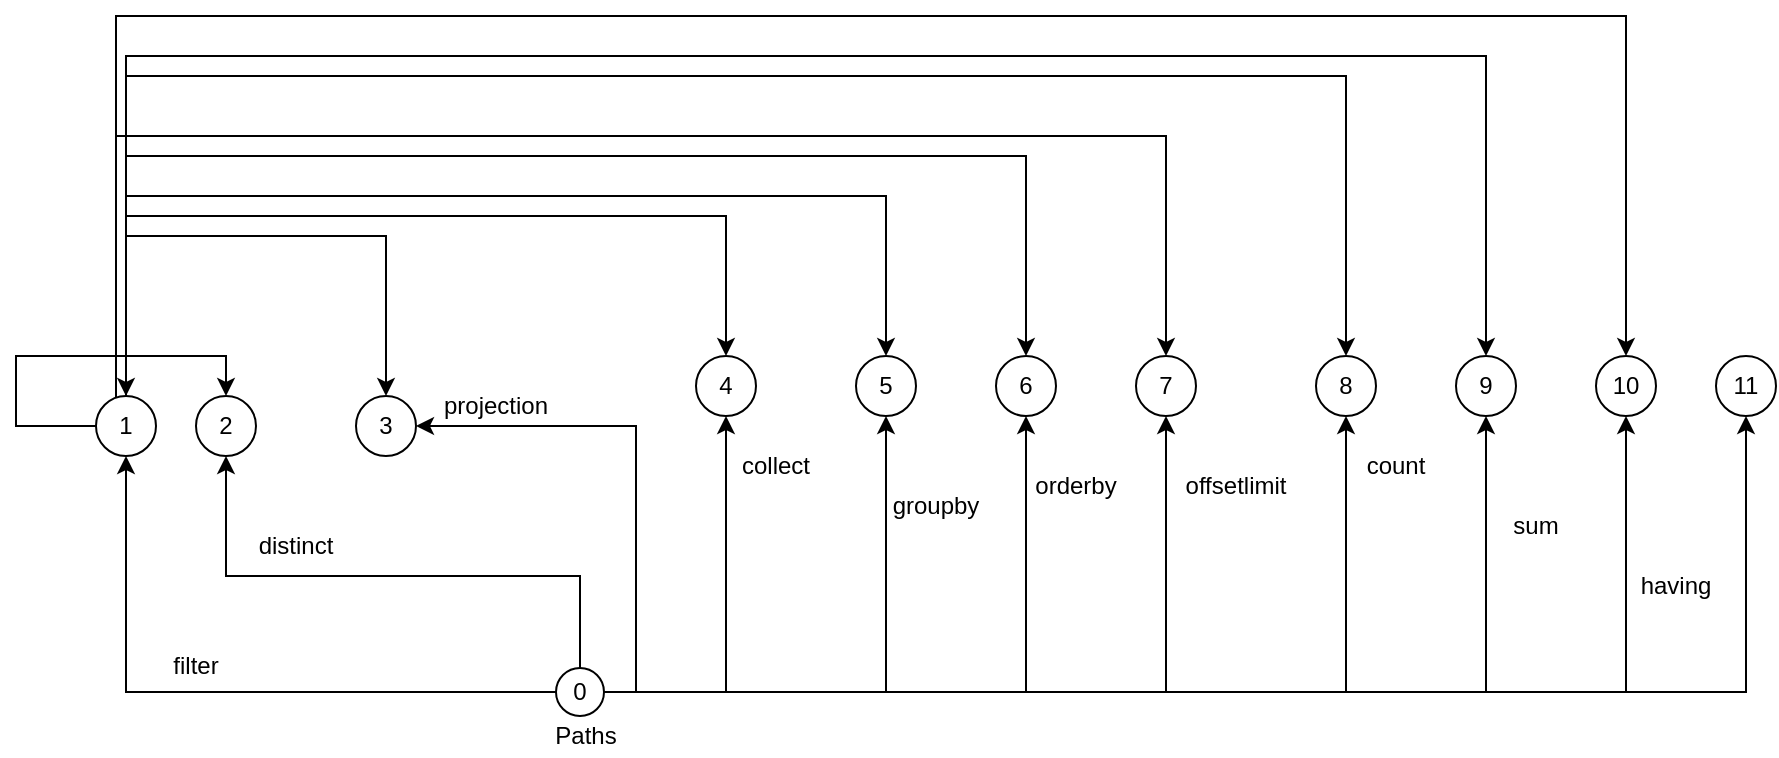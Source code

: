 <mxfile version="16.6.4" type="device"><diagram id="PJQhD1bll54iJ55O-S44" name="Page-1"><mxGraphModel dx="1108" dy="442" grid="1" gridSize="10" guides="1" tooltips="1" connect="1" arrows="1" fold="1" page="1" pageScale="1" pageWidth="827" pageHeight="1169" math="0" shadow="0"><root><mxCell id="0"/><mxCell id="1" parent="0"/><mxCell id="Un36EEodhtrUgS2pjCoR-6" style="edgeStyle=orthogonalEdgeStyle;rounded=0;orthogonalLoop=1;jettySize=auto;html=1;entryX=0.5;entryY=1;entryDx=0;entryDy=0;" parent="1" source="Un36EEodhtrUgS2pjCoR-1" target="Un36EEodhtrUgS2pjCoR-4" edge="1"><mxGeometry relative="1" as="geometry"/></mxCell><mxCell id="Un36EEodhtrUgS2pjCoR-9" style="edgeStyle=orthogonalEdgeStyle;rounded=0;orthogonalLoop=1;jettySize=auto;html=1;entryX=0.5;entryY=1;entryDx=0;entryDy=0;" parent="1" source="Un36EEodhtrUgS2pjCoR-1" target="Un36EEodhtrUgS2pjCoR-8" edge="1"><mxGeometry relative="1" as="geometry"><Array as="points"><mxPoint x="402" y="340"/><mxPoint x="225" y="340"/></Array></mxGeometry></mxCell><mxCell id="Un36EEodhtrUgS2pjCoR-11" style="edgeStyle=orthogonalEdgeStyle;rounded=0;orthogonalLoop=1;jettySize=auto;html=1;entryX=1;entryY=0.5;entryDx=0;entryDy=0;" parent="1" source="Un36EEodhtrUgS2pjCoR-1" target="Un36EEodhtrUgS2pjCoR-10" edge="1"><mxGeometry relative="1" as="geometry"><mxPoint x="440" y="290" as="targetPoint"/><Array as="points"><mxPoint x="430" y="398"/><mxPoint x="430" y="265"/></Array></mxGeometry></mxCell><mxCell id="Un36EEodhtrUgS2pjCoR-19" style="edgeStyle=orthogonalEdgeStyle;rounded=0;orthogonalLoop=1;jettySize=auto;html=1;entryX=0.5;entryY=1;entryDx=0;entryDy=0;" parent="1" source="Un36EEodhtrUgS2pjCoR-1" target="Un36EEodhtrUgS2pjCoR-18" edge="1"><mxGeometry relative="1" as="geometry"><Array as="points"><mxPoint x="475" y="398"/></Array></mxGeometry></mxCell><mxCell id="Un36EEodhtrUgS2pjCoR-24" style="edgeStyle=orthogonalEdgeStyle;rounded=0;orthogonalLoop=1;jettySize=auto;html=1;entryX=0.5;entryY=1;entryDx=0;entryDy=0;" parent="1" source="Un36EEodhtrUgS2pjCoR-1" target="Un36EEodhtrUgS2pjCoR-22" edge="1"><mxGeometry relative="1" as="geometry"><Array as="points"><mxPoint x="555" y="398"/></Array></mxGeometry></mxCell><mxCell id="Un36EEodhtrUgS2pjCoR-26" style="edgeStyle=orthogonalEdgeStyle;rounded=0;orthogonalLoop=1;jettySize=auto;html=1;" parent="1" source="Un36EEodhtrUgS2pjCoR-1" target="Un36EEodhtrUgS2pjCoR-25" edge="1"><mxGeometry relative="1" as="geometry"><Array as="points"><mxPoint x="625" y="398"/></Array></mxGeometry></mxCell><mxCell id="Un36EEodhtrUgS2pjCoR-40" style="edgeStyle=orthogonalEdgeStyle;rounded=0;orthogonalLoop=1;jettySize=auto;html=1;entryX=0.5;entryY=1;entryDx=0;entryDy=0;" parent="1" source="Un36EEodhtrUgS2pjCoR-1" target="Un36EEodhtrUgS2pjCoR-39" edge="1"><mxGeometry relative="1" as="geometry"/></mxCell><mxCell id="Un36EEodhtrUgS2pjCoR-43" style="edgeStyle=orthogonalEdgeStyle;rounded=0;orthogonalLoop=1;jettySize=auto;html=1;entryX=0.5;entryY=1;entryDx=0;entryDy=0;" parent="1" source="Un36EEodhtrUgS2pjCoR-1" target="Un36EEodhtrUgS2pjCoR-42" edge="1"><mxGeometry relative="1" as="geometry"/></mxCell><mxCell id="Un36EEodhtrUgS2pjCoR-51" style="edgeStyle=orthogonalEdgeStyle;rounded=0;orthogonalLoop=1;jettySize=auto;html=1;entryX=0.5;entryY=1;entryDx=0;entryDy=0;entryPerimeter=0;" parent="1" source="Un36EEodhtrUgS2pjCoR-1" target="Un36EEodhtrUgS2pjCoR-48" edge="1"><mxGeometry relative="1" as="geometry"/></mxCell><mxCell id="Un36EEodhtrUgS2pjCoR-53" style="edgeStyle=orthogonalEdgeStyle;rounded=0;orthogonalLoop=1;jettySize=auto;html=1;entryX=0.5;entryY=1;entryDx=0;entryDy=0;" parent="1" source="Un36EEodhtrUgS2pjCoR-1" target="Un36EEodhtrUgS2pjCoR-49" edge="1"><mxGeometry relative="1" as="geometry"><mxPoint x="930" y="398" as="targetPoint"/></mxGeometry></mxCell><mxCell id="Un36EEodhtrUgS2pjCoR-55" style="edgeStyle=orthogonalEdgeStyle;rounded=0;orthogonalLoop=1;jettySize=auto;html=1;entryX=0.5;entryY=1;entryDx=0;entryDy=0;" parent="1" source="Un36EEodhtrUgS2pjCoR-1" target="Un36EEodhtrUgS2pjCoR-50" edge="1"><mxGeometry relative="1" as="geometry"/></mxCell><mxCell id="Un36EEodhtrUgS2pjCoR-1" value="0" style="ellipse;whiteSpace=wrap;html=1;aspect=fixed;" parent="1" vertex="1"><mxGeometry x="390" y="386" width="24" height="24" as="geometry"/></mxCell><mxCell id="Un36EEodhtrUgS2pjCoR-3" value="Paths" style="text;html=1;strokeColor=none;fillColor=none;align=center;verticalAlign=middle;whiteSpace=wrap;rounded=0;" parent="1" vertex="1"><mxGeometry x="375" y="410" width="60" height="20" as="geometry"/></mxCell><mxCell id="Un36EEodhtrUgS2pjCoR-56" style="edgeStyle=orthogonalEdgeStyle;rounded=0;orthogonalLoop=1;jettySize=auto;html=1;exitX=0.5;exitY=0;exitDx=0;exitDy=0;entryX=0.5;entryY=0;entryDx=0;entryDy=0;" parent="1" source="Un36EEodhtrUgS2pjCoR-4" target="Un36EEodhtrUgS2pjCoR-8" edge="1"><mxGeometry relative="1" as="geometry"/></mxCell><mxCell id="vMNQ2tTeyrgmOdqpX8F6-2" style="edgeStyle=orthogonalEdgeStyle;rounded=0;orthogonalLoop=1;jettySize=auto;html=1;entryX=0.5;entryY=0;entryDx=0;entryDy=0;" edge="1" parent="1" source="Un36EEodhtrUgS2pjCoR-4" target="Un36EEodhtrUgS2pjCoR-10"><mxGeometry relative="1" as="geometry"><Array as="points"><mxPoint x="175" y="170"/><mxPoint x="305" y="170"/></Array></mxGeometry></mxCell><mxCell id="vMNQ2tTeyrgmOdqpX8F6-3" style="edgeStyle=orthogonalEdgeStyle;rounded=0;orthogonalLoop=1;jettySize=auto;html=1;entryX=0.5;entryY=0;entryDx=0;entryDy=0;" edge="1" parent="1" source="Un36EEodhtrUgS2pjCoR-4" target="Un36EEodhtrUgS2pjCoR-18"><mxGeometry relative="1" as="geometry"><Array as="points"><mxPoint x="175" y="160"/><mxPoint x="475" y="160"/></Array></mxGeometry></mxCell><mxCell id="vMNQ2tTeyrgmOdqpX8F6-4" style="edgeStyle=orthogonalEdgeStyle;rounded=0;orthogonalLoop=1;jettySize=auto;html=1;entryX=0.5;entryY=0;entryDx=0;entryDy=0;" edge="1" parent="1" source="Un36EEodhtrUgS2pjCoR-4" target="Un36EEodhtrUgS2pjCoR-22"><mxGeometry relative="1" as="geometry"><mxPoint x="180" y="120" as="targetPoint"/><Array as="points"><mxPoint x="175" y="150"/><mxPoint x="555" y="150"/></Array></mxGeometry></mxCell><mxCell id="vMNQ2tTeyrgmOdqpX8F6-5" style="edgeStyle=orthogonalEdgeStyle;rounded=0;orthogonalLoop=1;jettySize=auto;html=1;exitX=0.5;exitY=0;exitDx=0;exitDy=0;entryX=0.5;entryY=0;entryDx=0;entryDy=0;" edge="1" parent="1" source="Un36EEodhtrUgS2pjCoR-4" target="Un36EEodhtrUgS2pjCoR-48"><mxGeometry relative="1" as="geometry"><mxPoint x="175" y="130" as="targetPoint"/><Array as="points"><mxPoint x="175" y="80"/><mxPoint x="855" y="80"/></Array></mxGeometry></mxCell><mxCell id="vMNQ2tTeyrgmOdqpX8F6-6" style="edgeStyle=orthogonalEdgeStyle;rounded=0;orthogonalLoop=1;jettySize=auto;html=1;exitX=0.5;exitY=0;exitDx=0;exitDy=0;entryX=0.5;entryY=0;entryDx=0;entryDy=0;" edge="1" parent="1" source="Un36EEodhtrUgS2pjCoR-4" target="Un36EEodhtrUgS2pjCoR-42"><mxGeometry relative="1" as="geometry"><Array as="points"><mxPoint x="175" y="90"/><mxPoint x="785" y="90"/></Array></mxGeometry></mxCell><mxCell id="vMNQ2tTeyrgmOdqpX8F6-8" style="edgeStyle=orthogonalEdgeStyle;rounded=0;orthogonalLoop=1;jettySize=auto;html=1;entryX=0.5;entryY=0;entryDx=0;entryDy=0;" edge="1" parent="1" source="Un36EEodhtrUgS2pjCoR-4" target="Un36EEodhtrUgS2pjCoR-39"><mxGeometry relative="1" as="geometry"><mxPoint x="190" y="100" as="targetPoint"/><Array as="points"><mxPoint x="170" y="120"/><mxPoint x="695" y="120"/></Array></mxGeometry></mxCell><mxCell id="vMNQ2tTeyrgmOdqpX8F6-10" style="edgeStyle=orthogonalEdgeStyle;rounded=0;orthogonalLoop=1;jettySize=auto;html=1;exitX=0.5;exitY=0;exitDx=0;exitDy=0;entryX=0.5;entryY=0;entryDx=0;entryDy=0;" edge="1" parent="1" source="Un36EEodhtrUgS2pjCoR-4" target="Un36EEodhtrUgS2pjCoR-25"><mxGeometry relative="1" as="geometry"><mxPoint x="175" y="50" as="targetPoint"/><Array as="points"><mxPoint x="175" y="130"/><mxPoint x="625" y="130"/></Array></mxGeometry></mxCell><mxCell id="vMNQ2tTeyrgmOdqpX8F6-11" style="edgeStyle=orthogonalEdgeStyle;rounded=0;orthogonalLoop=1;jettySize=auto;html=1;entryX=0.5;entryY=0;entryDx=0;entryDy=0;" edge="1" parent="1" source="Un36EEodhtrUgS2pjCoR-4" target="Un36EEodhtrUgS2pjCoR-49"><mxGeometry relative="1" as="geometry"><mxPoint x="175" y="50" as="targetPoint"/><Array as="points"><mxPoint x="170" y="60"/><mxPoint x="925" y="60"/></Array></mxGeometry></mxCell><mxCell id="Un36EEodhtrUgS2pjCoR-4" value="1" style="ellipse;whiteSpace=wrap;html=1;aspect=fixed;" parent="1" vertex="1"><mxGeometry x="160" y="250" width="30" height="30" as="geometry"/></mxCell><mxCell id="Un36EEodhtrUgS2pjCoR-7" value="filter" style="text;html=1;strokeColor=none;fillColor=none;align=center;verticalAlign=middle;whiteSpace=wrap;rounded=0;" parent="1" vertex="1"><mxGeometry x="180" y="370" width="60" height="30" as="geometry"/></mxCell><mxCell id="Un36EEodhtrUgS2pjCoR-8" value="2" style="ellipse;whiteSpace=wrap;html=1;aspect=fixed;" parent="1" vertex="1"><mxGeometry x="210" y="250" width="30" height="30" as="geometry"/></mxCell><mxCell id="Un36EEodhtrUgS2pjCoR-10" value="3" style="ellipse;whiteSpace=wrap;html=1;aspect=fixed;" parent="1" vertex="1"><mxGeometry x="290" y="250" width="30" height="30" as="geometry"/></mxCell><mxCell id="Un36EEodhtrUgS2pjCoR-12" value="distinct" style="text;html=1;strokeColor=none;fillColor=none;align=center;verticalAlign=middle;whiteSpace=wrap;rounded=0;" parent="1" vertex="1"><mxGeometry x="230" y="310" width="60" height="30" as="geometry"/></mxCell><mxCell id="Un36EEodhtrUgS2pjCoR-17" value="projection" style="text;html=1;strokeColor=none;fillColor=none;align=center;verticalAlign=middle;whiteSpace=wrap;rounded=0;" parent="1" vertex="1"><mxGeometry x="330" y="240" width="60" height="30" as="geometry"/></mxCell><mxCell id="Un36EEodhtrUgS2pjCoR-18" value="4" style="ellipse;whiteSpace=wrap;html=1;aspect=fixed;" parent="1" vertex="1"><mxGeometry x="460" y="230" width="30" height="30" as="geometry"/></mxCell><mxCell id="Un36EEodhtrUgS2pjCoR-20" value="collect" style="text;html=1;strokeColor=none;fillColor=none;align=center;verticalAlign=middle;whiteSpace=wrap;rounded=0;" parent="1" vertex="1"><mxGeometry x="470" y="270" width="60" height="30" as="geometry"/></mxCell><mxCell id="Un36EEodhtrUgS2pjCoR-22" value="5" style="ellipse;whiteSpace=wrap;html=1;aspect=fixed;" parent="1" vertex="1"><mxGeometry x="540" y="230" width="30" height="30" as="geometry"/></mxCell><mxCell id="Un36EEodhtrUgS2pjCoR-25" value="6" style="ellipse;whiteSpace=wrap;html=1;aspect=fixed;" parent="1" vertex="1"><mxGeometry x="610" y="230" width="30" height="30" as="geometry"/></mxCell><mxCell id="Un36EEodhtrUgS2pjCoR-27" value="groupby" style="text;html=1;strokeColor=none;fillColor=none;align=center;verticalAlign=middle;whiteSpace=wrap;rounded=0;" parent="1" vertex="1"><mxGeometry x="550" y="290" width="60" height="30" as="geometry"/></mxCell><mxCell id="Un36EEodhtrUgS2pjCoR-36" value="orderby" style="text;html=1;strokeColor=none;fillColor=none;align=center;verticalAlign=middle;whiteSpace=wrap;rounded=0;" parent="1" vertex="1"><mxGeometry x="620" y="280" width="60" height="30" as="geometry"/></mxCell><mxCell id="Un36EEodhtrUgS2pjCoR-39" value="7" style="ellipse;whiteSpace=wrap;html=1;aspect=fixed;" parent="1" vertex="1"><mxGeometry x="680" y="230" width="30" height="30" as="geometry"/></mxCell><mxCell id="Un36EEodhtrUgS2pjCoR-41" value="offsetlimit" style="text;html=1;strokeColor=none;fillColor=none;align=center;verticalAlign=middle;whiteSpace=wrap;rounded=0;" parent="1" vertex="1"><mxGeometry x="700" y="280" width="60" height="30" as="geometry"/></mxCell><mxCell id="Un36EEodhtrUgS2pjCoR-42" value="8" style="ellipse;whiteSpace=wrap;html=1;aspect=fixed;" parent="1" vertex="1"><mxGeometry x="770" y="230" width="30" height="30" as="geometry"/></mxCell><mxCell id="Un36EEodhtrUgS2pjCoR-44" value="count" style="text;html=1;strokeColor=none;fillColor=none;align=center;verticalAlign=middle;whiteSpace=wrap;rounded=0;" parent="1" vertex="1"><mxGeometry x="780" y="270" width="60" height="30" as="geometry"/></mxCell><mxCell id="Un36EEodhtrUgS2pjCoR-48" value="9" style="ellipse;whiteSpace=wrap;html=1;aspect=fixed;" parent="1" vertex="1"><mxGeometry x="840" y="230" width="30" height="30" as="geometry"/></mxCell><mxCell id="Un36EEodhtrUgS2pjCoR-49" value="10" style="ellipse;whiteSpace=wrap;html=1;aspect=fixed;" parent="1" vertex="1"><mxGeometry x="910" y="230" width="30" height="30" as="geometry"/></mxCell><mxCell id="Un36EEodhtrUgS2pjCoR-50" value="11" style="ellipse;whiteSpace=wrap;html=1;aspect=fixed;" parent="1" vertex="1"><mxGeometry x="970" y="230" width="30" height="30" as="geometry"/></mxCell><mxCell id="Un36EEodhtrUgS2pjCoR-52" value="sum" style="text;html=1;strokeColor=none;fillColor=none;align=center;verticalAlign=middle;whiteSpace=wrap;rounded=0;" parent="1" vertex="1"><mxGeometry x="850" y="300" width="60" height="30" as="geometry"/></mxCell><mxCell id="Un36EEodhtrUgS2pjCoR-54" value="having" style="text;html=1;strokeColor=none;fillColor=none;align=center;verticalAlign=middle;whiteSpace=wrap;rounded=0;" parent="1" vertex="1"><mxGeometry x="920" y="330" width="60" height="30" as="geometry"/></mxCell><mxCell id="vMNQ2tTeyrgmOdqpX8F6-1" style="edgeStyle=orthogonalEdgeStyle;rounded=0;orthogonalLoop=1;jettySize=auto;html=1;entryX=0.5;entryY=0;entryDx=0;entryDy=0;" edge="1" parent="1" source="Un36EEodhtrUgS2pjCoR-4" target="Un36EEodhtrUgS2pjCoR-4"><mxGeometry relative="1" as="geometry"><mxPoint x="120" y="200" as="targetPoint"/><Array as="points"><mxPoint x="120" y="265"/><mxPoint x="120" y="230"/><mxPoint x="175" y="230"/></Array></mxGeometry></mxCell></root></mxGraphModel></diagram></mxfile>